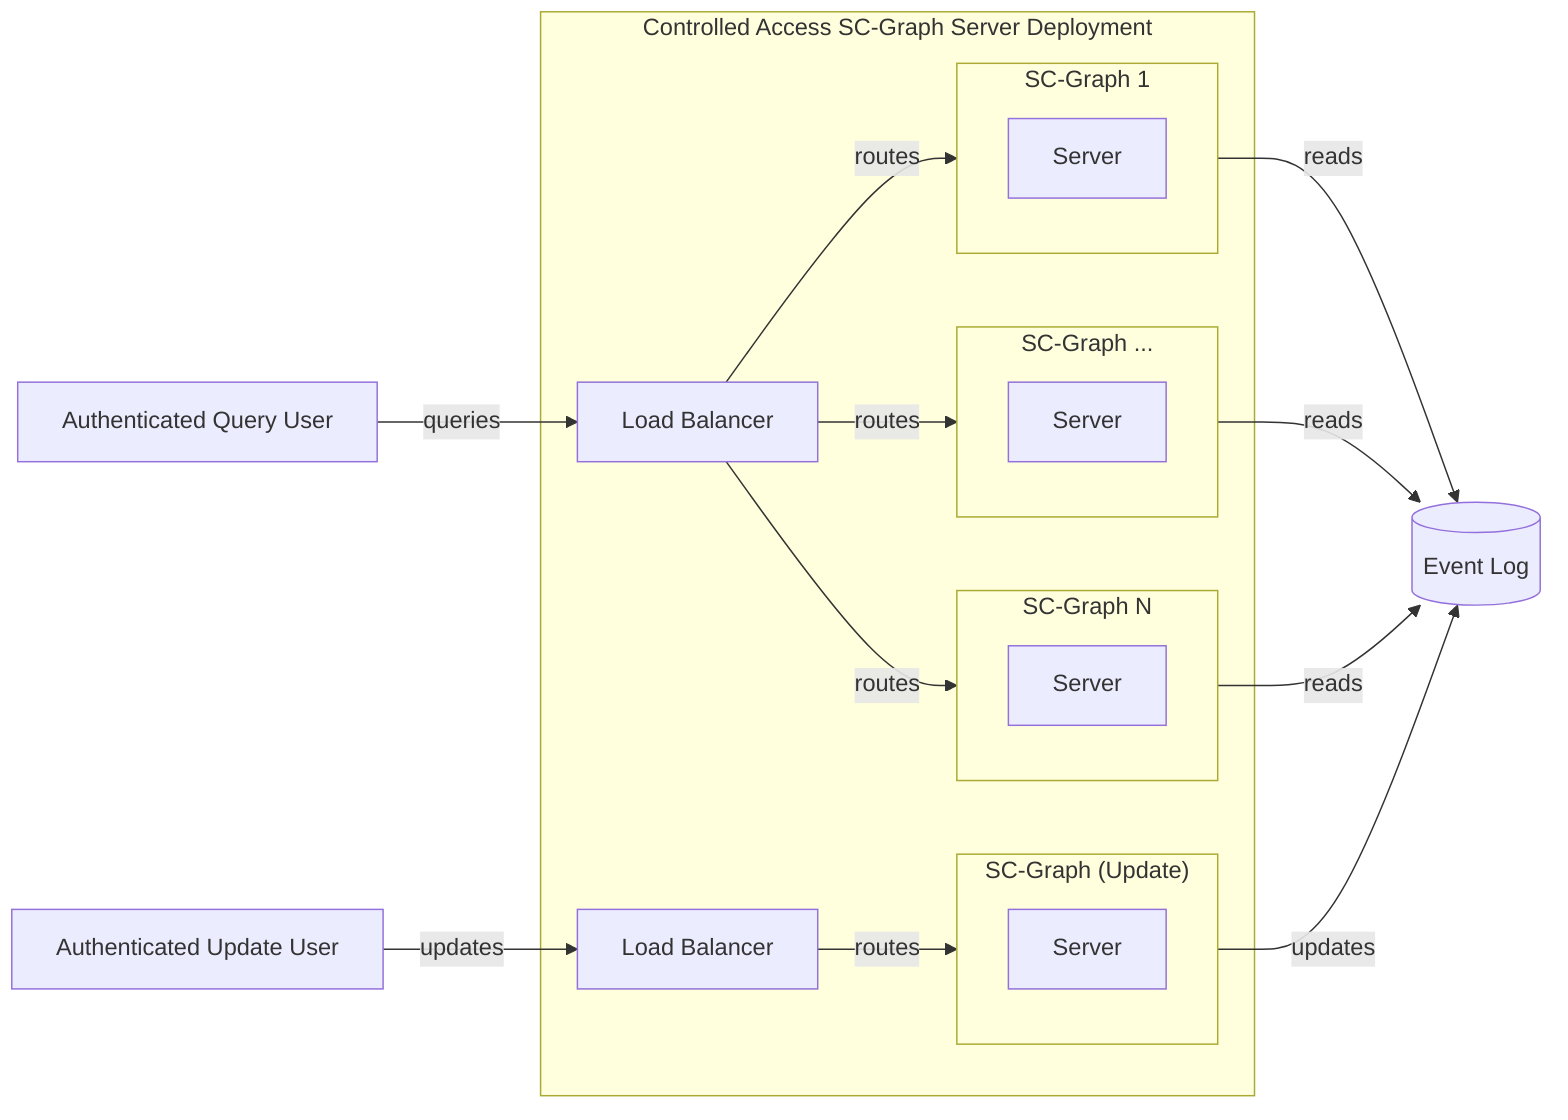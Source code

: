 graph LR
    U1[Authenticated Query User]
    U2[Authenticated Update User]

    subgraph SC[Controlled Access SC-Graph Server Deployment]
        subgraph A1[SC-Graph 1]
            S1[Server]
        end
        subgraph Ax[SC-Graph ...]
            SX[Server]
        end
        subgraph AN[SC-Graph N]
            SN[Server]
        end
        subgraph AU["SC-Graph (Update)"]
            SU[Server]
        end
        LB[Load Balancer]
        LB2[Load Balancer]
    end

    K[(Event Log)]

    U1 -- queries --> LB
    U2 -- updates --> LB2
    LB -- routes --> A1
    LB -- routes --> Ax
    LB -- routes --> AN
    LB2 -- routes --> AU
    A1 -- reads --> K
    Ax -- reads --> K
    AN -- reads --> K
    AU -- updates --> K